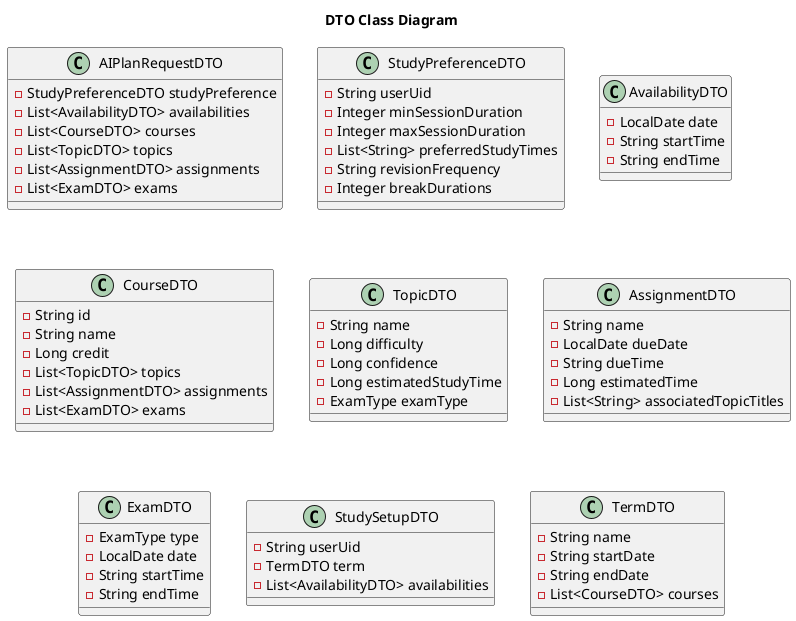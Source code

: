 @startuml
title DTO Class Diagram

class AIPlanRequestDTO {
    - StudyPreferenceDTO studyPreference
    - List<AvailabilityDTO> availabilities
    - List<CourseDTO> courses
    - List<TopicDTO> topics
    - List<AssignmentDTO> assignments
    - List<ExamDTO> exams
}

class StudyPreferenceDTO {
    - String userUid
    - Integer minSessionDuration
    - Integer maxSessionDuration
    - List<String> preferredStudyTimes
    - String revisionFrequency
    - Integer breakDurations
}

class AvailabilityDTO {
    - LocalDate date
    - String startTime
    - String endTime
}

class CourseDTO {
    - String id
    - String name
    - Long credit
    - List<TopicDTO> topics
    - List<AssignmentDTO> assignments
    - List<ExamDTO> exams
}

class TopicDTO {
    - String name
    - Long difficulty
    - Long confidence
    - Long estimatedStudyTime
    - ExamType examType
}

class AssignmentDTO {
    - String name
    - LocalDate dueDate
    - String dueTime
    - Long estimatedTime
    - List<String> associatedTopicTitles
}

class ExamDTO {
    - ExamType type
    - LocalDate date
    - String startTime
    - String endTime
}

class StudySetupDTO {
    - String userUid
    - TermDTO term
    - List<AvailabilityDTO> availabilities
}

class TermDTO {
    - String name
    - String startDate
    - String endDate
    - List<CourseDTO> courses
}

@enduml